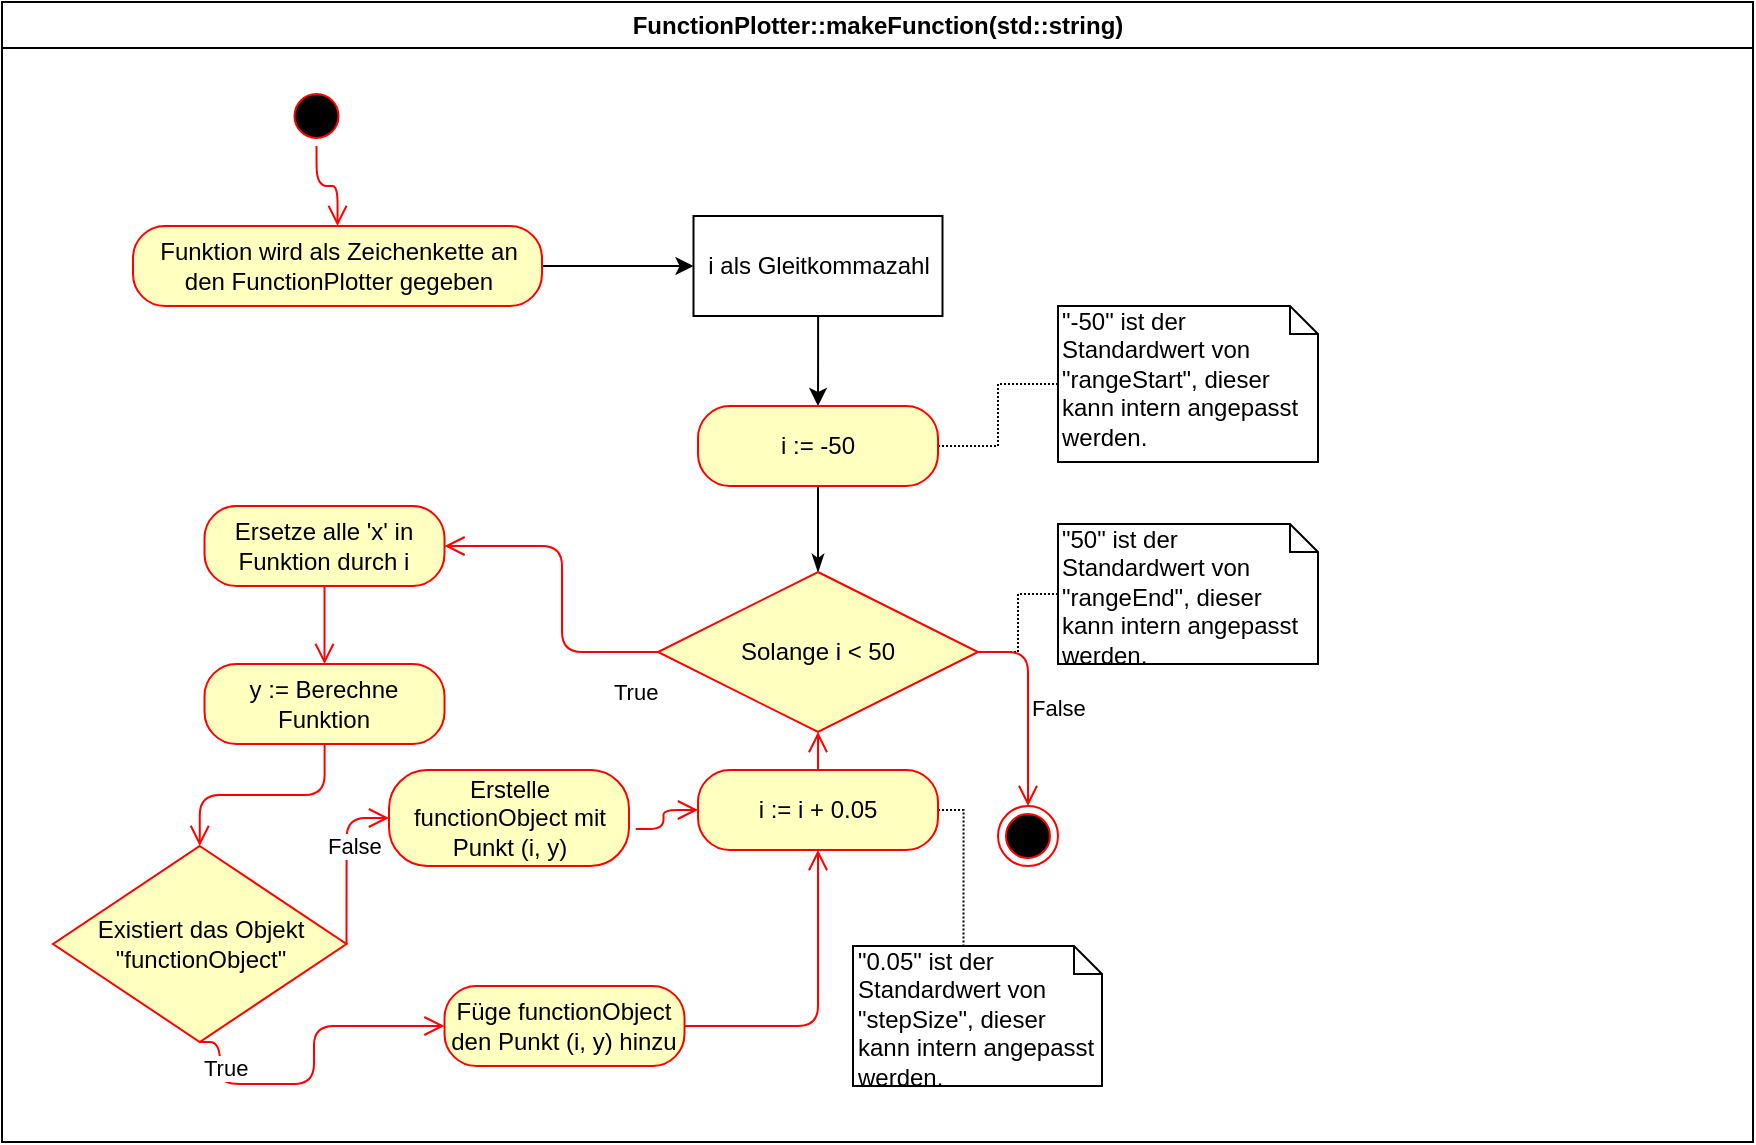 <mxfile version="13.0.3" type="device"><diagram name="Page-1" id="e7e014a7-5840-1c2e-5031-d8a46d1fe8dd"><mxGraphModel dx="1086" dy="816" grid="1" gridSize="10" guides="1" tooltips="1" connect="1" arrows="1" fold="1" page="1" pageScale="1" pageWidth="1169" pageHeight="826" background="#ffffff" math="0" shadow="0"><root><mxCell id="0"/><mxCell id="1" parent="0"/><mxCell id="3" value="FunctionPlotter::makeFunction(std::string)" style="swimlane;whiteSpace=wrap" parent="1" vertex="1"><mxGeometry x="120" y="128" width="875.5" height="570" as="geometry"/></mxCell><mxCell id="8idERIRey1cgQzRmUyqq-59" style="edgeStyle=orthogonalEdgeStyle;rounded=0;orthogonalLoop=1;jettySize=auto;html=1;" edge="1" parent="3" source="8idERIRey1cgQzRmUyqq-51" target="8idERIRey1cgQzRmUyqq-55"><mxGeometry relative="1" as="geometry"/></mxCell><mxCell id="8idERIRey1cgQzRmUyqq-51" value="&lt;span&gt;Funktion wird als Zeichenkette an&lt;/span&gt;&lt;br&gt;&lt;span&gt;den FunctionPlotter gegeben&lt;/span&gt;" style="rounded=1;whiteSpace=wrap;html=1;arcSize=40;fontColor=#000000;fillColor=#ffffc0;strokeColor=#ff0000;" vertex="1" parent="3"><mxGeometry x="65.5" y="112" width="204.5" height="40" as="geometry"/></mxCell><mxCell id="8idERIRey1cgQzRmUyqq-60" style="edgeStyle=orthogonalEdgeStyle;rounded=0;orthogonalLoop=1;jettySize=auto;html=1;" edge="1" parent="3" source="8idERIRey1cgQzRmUyqq-55" target="8idERIRey1cgQzRmUyqq-56"><mxGeometry relative="1" as="geometry"/></mxCell><mxCell id="8idERIRey1cgQzRmUyqq-55" value="i als Gleitkommazahl" style="html=1;" vertex="1" parent="3"><mxGeometry x="345.75" y="107" width="124.5" height="50" as="geometry"/></mxCell><mxCell id="8idERIRey1cgQzRmUyqq-63" value="" style="edgeStyle=orthogonalEdgeStyle;rounded=0;orthogonalLoop=1;jettySize=auto;html=1;endArrow=none;endFill=0;dashed=1;dashPattern=1 1;" edge="1" parent="3" source="8idERIRey1cgQzRmUyqq-56" target="8idERIRey1cgQzRmUyqq-61"><mxGeometry relative="1" as="geometry"/></mxCell><mxCell id="8idERIRey1cgQzRmUyqq-76" style="edgeStyle=orthogonalEdgeStyle;rounded=0;orthogonalLoop=1;jettySize=auto;html=1;entryX=0.5;entryY=0;entryDx=0;entryDy=0;endArrow=classicThin;endFill=1;" edge="1" parent="3" source="8idERIRey1cgQzRmUyqq-56" target="8idERIRey1cgQzRmUyqq-71"><mxGeometry relative="1" as="geometry"/></mxCell><mxCell id="8idERIRey1cgQzRmUyqq-56" value="i := -50" style="rounded=1;whiteSpace=wrap;html=1;arcSize=40;fontColor=#000000;fillColor=#ffffc0;strokeColor=#ff0000;" vertex="1" parent="3"><mxGeometry x="348" y="202" width="120" height="40" as="geometry"/></mxCell><mxCell id="8idERIRey1cgQzRmUyqq-61" value="&quot;-50&quot; ist der Standardwert von &quot;rangeStart&quot;, dieser kann intern angepasst werden." style="shape=note;whiteSpace=wrap;html=1;size=14;verticalAlign=top;align=left;spacingTop=-6;" vertex="1" parent="3"><mxGeometry x="528" y="152" width="130" height="78" as="geometry"/></mxCell><mxCell id="8idERIRey1cgQzRmUyqq-69" style="edgeStyle=orthogonalEdgeStyle;rounded=0;orthogonalLoop=1;jettySize=auto;html=1;dashed=1;dashPattern=1 1;endArrow=none;endFill=0;exitX=1;exitY=0.5;exitDx=0;exitDy=0;" edge="1" parent="3" source="8idERIRey1cgQzRmUyqq-71" target="8idERIRey1cgQzRmUyqq-68"><mxGeometry relative="1" as="geometry"><mxPoint x="470.25" y="296" as="sourcePoint"/></mxGeometry></mxCell><mxCell id="8idERIRey1cgQzRmUyqq-110" value="" style="edgeStyle=orthogonalEdgeStyle;rounded=0;orthogonalLoop=1;jettySize=auto;html=1;endArrow=none;endFill=0;dashed=1;dashPattern=1 1;" edge="1" parent="3" source="8idERIRey1cgQzRmUyqq-68" target="8idERIRey1cgQzRmUyqq-71"><mxGeometry relative="1" as="geometry"/></mxCell><mxCell id="8idERIRey1cgQzRmUyqq-68" value="&quot;50&quot; ist der Standardwert von &quot;rangeEnd&quot;, dieser kann intern angepasst werden." style="shape=note;whiteSpace=wrap;html=1;size=14;verticalAlign=top;align=left;spacingTop=-6;" vertex="1" parent="3"><mxGeometry x="528" y="261" width="130" height="70" as="geometry"/></mxCell><mxCell id="8idERIRey1cgQzRmUyqq-71" value="Solange i &amp;lt; 50" style="rhombus;whiteSpace=wrap;html=1;fillColor=#ffffc0;strokeColor=#ff0000;" vertex="1" parent="3"><mxGeometry x="328" y="285" width="160" height="80" as="geometry"/></mxCell><mxCell id="8idERIRey1cgQzRmUyqq-72" value="False" style="edgeStyle=orthogonalEdgeStyle;html=1;align=left;verticalAlign=bottom;endArrow=open;endSize=8;strokeColor=#ff0000;" edge="1" source="8idERIRey1cgQzRmUyqq-71" parent="3" target="8idERIRey1cgQzRmUyqq-78"><mxGeometry x="0.216" relative="1" as="geometry"><mxPoint x="453.5" y="502" as="targetPoint"/><mxPoint as="offset"/></mxGeometry></mxCell><mxCell id="8idERIRey1cgQzRmUyqq-78" value="" style="ellipse;html=1;shape=endState;fillColor=#000000;strokeColor=#ff0000;" vertex="1" parent="3"><mxGeometry x="498" y="402" width="30" height="30" as="geometry"/></mxCell><mxCell id="8idERIRey1cgQzRmUyqq-84" value="Ersetze alle 'x' in Funktion durch i" style="rounded=1;whiteSpace=wrap;html=1;arcSize=40;fontColor=#000000;fillColor=#ffffc0;strokeColor=#ff0000;" vertex="1" parent="3"><mxGeometry x="101.25" y="252" width="120" height="40" as="geometry"/></mxCell><mxCell id="8idERIRey1cgQzRmUyqq-85" value="" style="edgeStyle=orthogonalEdgeStyle;html=1;verticalAlign=bottom;endArrow=open;endSize=8;strokeColor=#ff0000;entryX=0.5;entryY=0;entryDx=0;entryDy=0;" edge="1" source="8idERIRey1cgQzRmUyqq-84" parent="3" target="8idERIRey1cgQzRmUyqq-86"><mxGeometry relative="1" as="geometry"><mxPoint x="173.5" y="402" as="targetPoint"/></mxGeometry></mxCell><mxCell id="8idERIRey1cgQzRmUyqq-86" value="y := Berechne Funktion" style="rounded=1;whiteSpace=wrap;html=1;arcSize=40;fontColor=#000000;fillColor=#ffffc0;strokeColor=#ff0000;" vertex="1" parent="3"><mxGeometry x="101.25" y="331" width="120" height="40" as="geometry"/></mxCell><mxCell id="8idERIRey1cgQzRmUyqq-87" value="" style="edgeStyle=orthogonalEdgeStyle;html=1;verticalAlign=bottom;endArrow=open;endSize=8;strokeColor=#ff0000;entryX=0.5;entryY=0;entryDx=0;entryDy=0;" edge="1" source="8idERIRey1cgQzRmUyqq-86" parent="3" target="8idERIRey1cgQzRmUyqq-90"><mxGeometry relative="1" as="geometry"><mxPoint x="94.875" y="422" as="targetPoint"/></mxGeometry></mxCell><mxCell id="8idERIRey1cgQzRmUyqq-90" value="Existiert das Objekt &quot;functionObject&quot;" style="rhombus;whiteSpace=wrap;html=1;fillColor=#ffffc0;strokeColor=#ff0000;" vertex="1" parent="3"><mxGeometry x="25.5" y="422" width="146.75" height="98" as="geometry"/></mxCell><mxCell id="8idERIRey1cgQzRmUyqq-92" value="True" style="edgeStyle=orthogonalEdgeStyle;html=1;align=left;verticalAlign=top;endArrow=open;endSize=8;strokeColor=#ff0000;entryX=0;entryY=0.5;entryDx=0;entryDy=0;exitX=0.5;exitY=1;exitDx=0;exitDy=0;" edge="1" source="8idERIRey1cgQzRmUyqq-90" parent="3" target="8idERIRey1cgQzRmUyqq-97"><mxGeometry x="-1" relative="1" as="geometry"><mxPoint x="185.5" y="532" as="targetPoint"/><mxPoint x="66.5" y="522" as="sourcePoint"/><Array as="points"><mxPoint x="109" y="520"/><mxPoint x="109" y="541"/><mxPoint x="156" y="541"/><mxPoint x="156" y="512"/></Array></mxGeometry></mxCell><mxCell id="8idERIRey1cgQzRmUyqq-95" value="Erstelle functionObject mit Punkt (i, y)" style="rounded=1;whiteSpace=wrap;html=1;arcSize=40;fontColor=#000000;fillColor=#ffffc0;strokeColor=#ff0000;" vertex="1" parent="3"><mxGeometry x="193.5" y="384" width="120" height="48" as="geometry"/></mxCell><mxCell id="8idERIRey1cgQzRmUyqq-97" value="Füge functionObject den Punkt (i, y) hinzu" style="rounded=1;whiteSpace=wrap;html=1;arcSize=40;fontColor=#000000;fillColor=#ffffc0;strokeColor=#ff0000;" vertex="1" parent="3"><mxGeometry x="221.25" y="492" width="120" height="40" as="geometry"/></mxCell><mxCell id="8idERIRey1cgQzRmUyqq-98" value="" style="edgeStyle=orthogonalEdgeStyle;html=1;verticalAlign=bottom;endArrow=open;endSize=8;strokeColor=#ff0000;entryX=0.5;entryY=1;entryDx=0;entryDy=0;" edge="1" source="8idERIRey1cgQzRmUyqq-97" parent="3" target="8idERIRey1cgQzRmUyqq-100"><mxGeometry relative="1" as="geometry"><mxPoint x="393.5" y="532" as="targetPoint"/></mxGeometry></mxCell><mxCell id="8idERIRey1cgQzRmUyqq-107" style="edgeStyle=orthogonalEdgeStyle;rounded=0;orthogonalLoop=1;jettySize=auto;html=1;exitX=1;exitY=0.5;exitDx=0;exitDy=0;entryX=0;entryY=0;entryDx=55.25;entryDy=0;entryPerimeter=0;endArrow=none;endFill=0;dashed=1;dashPattern=1 1;" edge="1" parent="3" source="8idERIRey1cgQzRmUyqq-100" target="8idERIRey1cgQzRmUyqq-105"><mxGeometry relative="1" as="geometry"><Array as="points"><mxPoint x="481" y="404"/></Array></mxGeometry></mxCell><mxCell id="8idERIRey1cgQzRmUyqq-100" value="i := i + 0.05" style="rounded=1;whiteSpace=wrap;html=1;arcSize=40;fontColor=#000000;fillColor=#ffffc0;strokeColor=#ff0000;" vertex="1" parent="3"><mxGeometry x="348" y="384" width="120" height="40" as="geometry"/></mxCell><mxCell id="8idERIRey1cgQzRmUyqq-101" value="" style="edgeStyle=orthogonalEdgeStyle;html=1;verticalAlign=bottom;endArrow=open;endSize=8;strokeColor=#ff0000;entryX=0.5;entryY=1;entryDx=0;entryDy=0;" edge="1" source="8idERIRey1cgQzRmUyqq-100" parent="3" target="8idERIRey1cgQzRmUyqq-71"><mxGeometry relative="1" as="geometry"><mxPoint x="428" y="492" as="targetPoint"/></mxGeometry></mxCell><mxCell id="8idERIRey1cgQzRmUyqq-99" value="" style="edgeStyle=orthogonalEdgeStyle;html=1;verticalAlign=bottom;endArrow=open;endSize=8;strokeColor=#ff0000;exitX=1.028;exitY=0.615;exitDx=0;exitDy=0;exitPerimeter=0;" edge="1" parent="3" source="8idERIRey1cgQzRmUyqq-95" target="8idERIRey1cgQzRmUyqq-100"><mxGeometry relative="1" as="geometry"><mxPoint x="333.5" y="462" as="targetPoint"/><mxPoint x="351.25" y="522.034" as="sourcePoint"/></mxGeometry></mxCell><mxCell id="8idERIRey1cgQzRmUyqq-104" value="False" style="edgeStyle=orthogonalEdgeStyle;html=1;align=left;verticalAlign=bottom;endArrow=open;endSize=8;strokeColor=#ff0000;exitX=1;exitY=0.5;exitDx=0;exitDy=0;entryX=0;entryY=0.5;entryDx=0;entryDy=0;" edge="1" parent="3" source="8idERIRey1cgQzRmUyqq-90" target="8idERIRey1cgQzRmUyqq-95"><mxGeometry x="-0.058" y="11" relative="1" as="geometry"><mxPoint x="523.0" y="412" as="targetPoint"/><mxPoint x="498.0" y="335.0" as="sourcePoint"/><mxPoint as="offset"/><Array as="points"><mxPoint x="172" y="408"/></Array></mxGeometry></mxCell><mxCell id="8idERIRey1cgQzRmUyqq-105" value="&quot;0.05&quot; ist der Standardwert von &quot;stepSize&quot;, dieser kann intern angepasst werden." style="shape=note;whiteSpace=wrap;html=1;size=14;verticalAlign=top;align=left;spacingTop=-6;" vertex="1" parent="3"><mxGeometry x="425.5" y="472" width="124.5" height="70" as="geometry"/></mxCell><mxCell id="8idERIRey1cgQzRmUyqq-108" value="" style="ellipse;html=1;shape=startState;fillColor=#000000;strokeColor=#ff0000;" vertex="1" parent="3"><mxGeometry x="142.25" y="42" width="30" height="30" as="geometry"/></mxCell><mxCell id="8idERIRey1cgQzRmUyqq-109" value="" style="edgeStyle=orthogonalEdgeStyle;html=1;verticalAlign=bottom;endArrow=open;endSize=8;strokeColor=#ff0000;entryX=0.5;entryY=0;entryDx=0;entryDy=0;" edge="1" source="8idERIRey1cgQzRmUyqq-108" parent="3" target="8idERIRey1cgQzRmUyqq-51"><mxGeometry relative="1" as="geometry"><mxPoint x="157.25" y="132" as="targetPoint"/></mxGeometry></mxCell><mxCell id="8idERIRey1cgQzRmUyqq-73" value="True" style="edgeStyle=orthogonalEdgeStyle;html=1;align=left;verticalAlign=top;endArrow=open;endSize=8;strokeColor=#ff0000;entryX=1;entryY=0.5;entryDx=0;entryDy=0;" edge="1" source="8idERIRey1cgQzRmUyqq-71" parent="3" target="8idERIRey1cgQzRmUyqq-84"><mxGeometry x="-0.693" y="7" relative="1" as="geometry"><mxPoint x="548" y="272" as="targetPoint"/><Array as="points"><mxPoint x="280" y="325"/><mxPoint x="280" y="272"/></Array><mxPoint as="offset"/></mxGeometry></mxCell></root></mxGraphModel></diagram></mxfile>